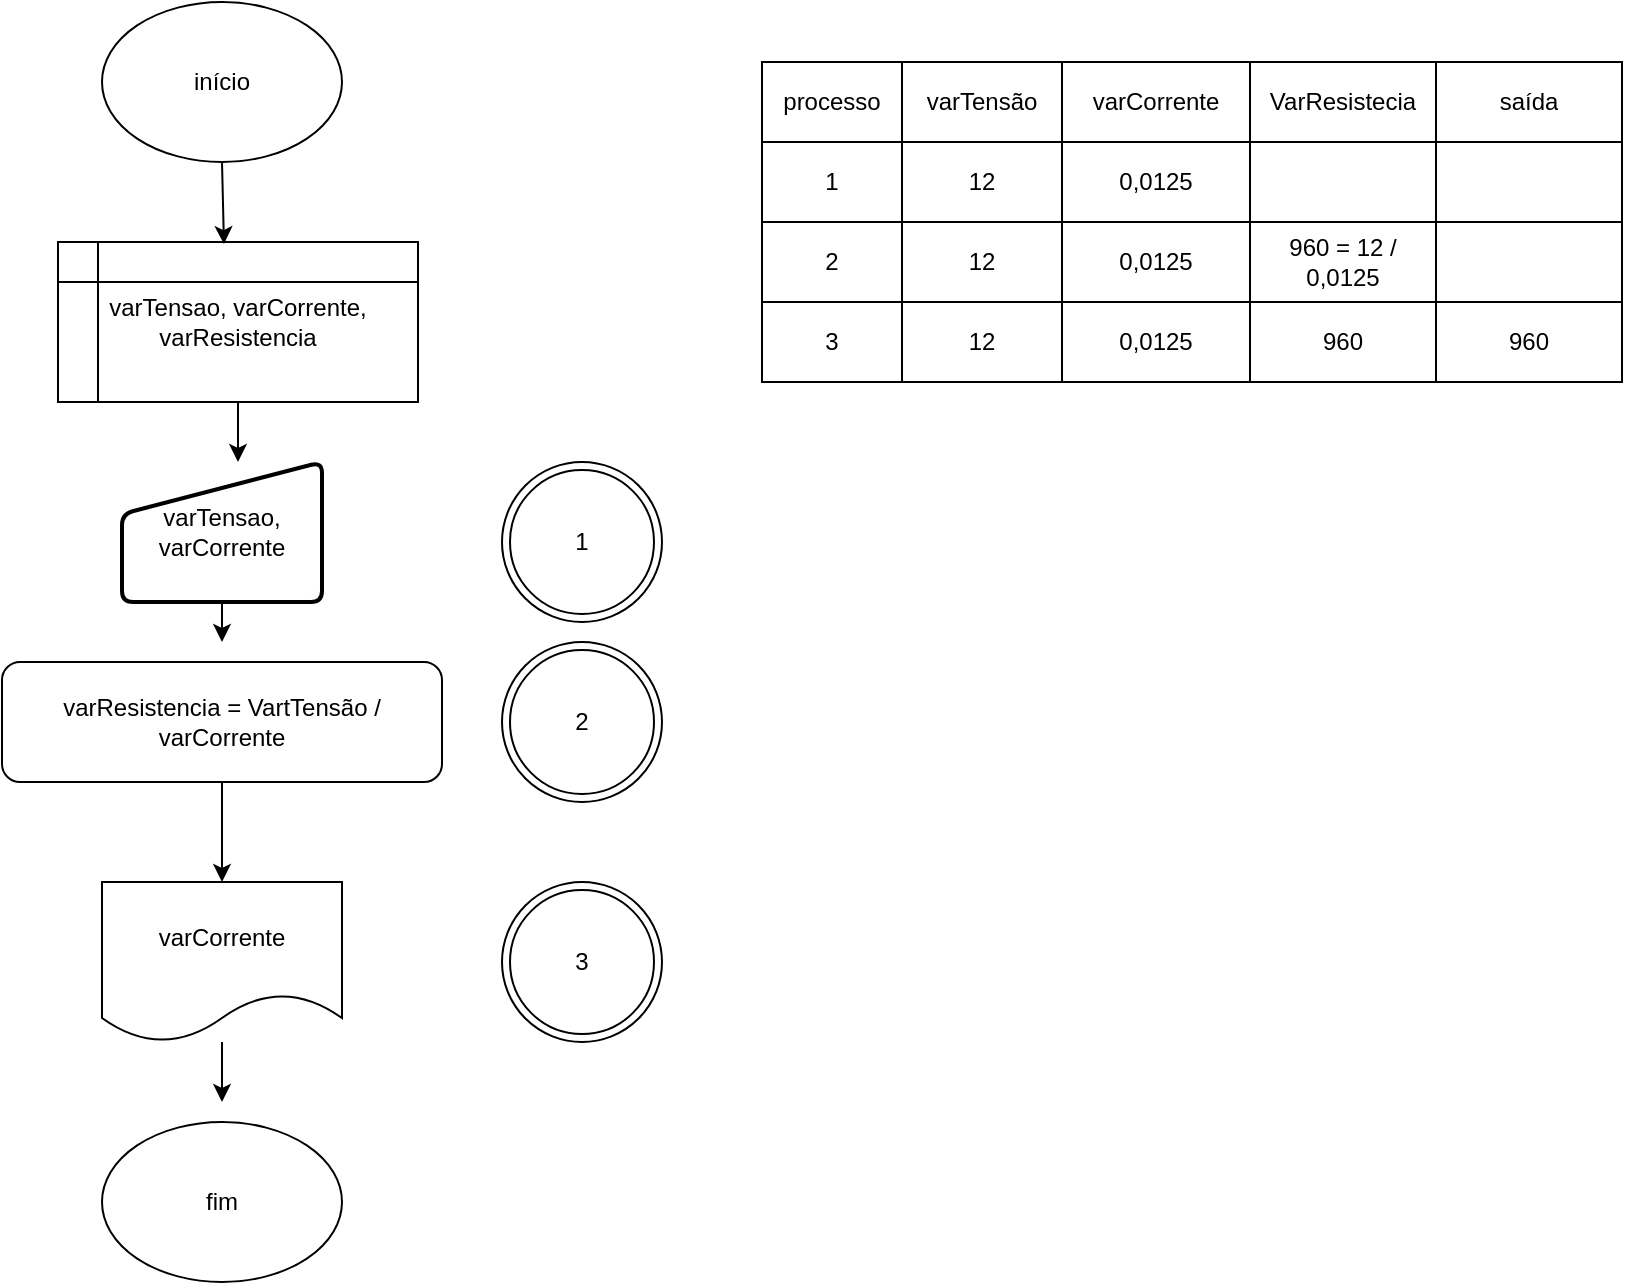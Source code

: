 <mxfile version="13.6.5" type="device"><diagram id="gxogL8vMBjaqENjynfDN" name="Page-1"><mxGraphModel dx="1422" dy="713" grid="1" gridSize="10" guides="1" tooltips="1" connect="1" arrows="1" fold="1" page="1" pageScale="1" pageWidth="827" pageHeight="1169" math="0" shadow="0"><root><mxCell id="0"/><mxCell id="1" parent="0"/><mxCell id="k--gOKLcQ25EjsKcfGi_-1" value="início" style="ellipse;whiteSpace=wrap;html=1;" parent="1" vertex="1"><mxGeometry x="60" y="30" width="120" height="80" as="geometry"/></mxCell><mxCell id="k--gOKLcQ25EjsKcfGi_-2" value="varTensao, varCorrente, varResistencia" style="shape=internalStorage;whiteSpace=wrap;html=1;backgroundOutline=1;" parent="1" vertex="1"><mxGeometry x="38" y="150" width="180" height="80" as="geometry"/></mxCell><mxCell id="yxTeCWsNnzFlPVQSPuGS-5" style="edgeStyle=orthogonalEdgeStyle;rounded=0;orthogonalLoop=1;jettySize=auto;html=1;exitX=0.5;exitY=1;exitDx=0;exitDy=0;" edge="1" parent="1" source="k--gOKLcQ25EjsKcfGi_-16"><mxGeometry relative="1" as="geometry"><mxPoint x="120" y="350" as="targetPoint"/></mxGeometry></mxCell><mxCell id="k--gOKLcQ25EjsKcfGi_-16" value="varTensao, varCorrente" style="html=1;strokeWidth=2;shape=manualInput;whiteSpace=wrap;rounded=1;size=26;arcSize=11;" parent="1" vertex="1"><mxGeometry x="70" y="260" width="100" height="70" as="geometry"/></mxCell><mxCell id="k--gOKLcQ25EjsKcfGi_-18" value="varResistencia = VartTensão / varCorrente" style="rounded=1;whiteSpace=wrap;html=1;" parent="1" vertex="1"><mxGeometry x="10" y="360" width="220" height="60" as="geometry"/></mxCell><mxCell id="k--gOKLcQ25EjsKcfGi_-19" value="varCorrente" style="shape=document;whiteSpace=wrap;html=1;boundedLbl=1;" parent="1" vertex="1"><mxGeometry x="60" y="470" width="120" height="80" as="geometry"/></mxCell><mxCell id="k--gOKLcQ25EjsKcfGi_-20" value="fim" style="ellipse;whiteSpace=wrap;html=1;" parent="1" vertex="1"><mxGeometry x="60" y="590" width="120" height="80" as="geometry"/></mxCell><mxCell id="k--gOKLcQ25EjsKcfGi_-21" value="" style="endArrow=classic;html=1;exitX=0.5;exitY=1;exitDx=0;exitDy=0;entryX=0.461;entryY=0.013;entryDx=0;entryDy=0;entryPerimeter=0;" parent="1" source="k--gOKLcQ25EjsKcfGi_-1" target="k--gOKLcQ25EjsKcfGi_-2" edge="1"><mxGeometry width="50" height="50" relative="1" as="geometry"><mxPoint x="360" y="360" as="sourcePoint"/><mxPoint x="410" y="310" as="targetPoint"/></mxGeometry></mxCell><mxCell id="k--gOKLcQ25EjsKcfGi_-25" value="" style="endArrow=classic;html=1;exitX=0.5;exitY=1;exitDx=0;exitDy=0;" parent="1" source="k--gOKLcQ25EjsKcfGi_-2" edge="1"><mxGeometry width="50" height="50" relative="1" as="geometry"><mxPoint x="360" y="360" as="sourcePoint"/><mxPoint x="128" y="260" as="targetPoint"/></mxGeometry></mxCell><mxCell id="k--gOKLcQ25EjsKcfGi_-27" value="" style="endArrow=classic;html=1;exitX=0.5;exitY=1;exitDx=0;exitDy=0;entryX=0.5;entryY=0;entryDx=0;entryDy=0;" parent="1" source="k--gOKLcQ25EjsKcfGi_-18" target="k--gOKLcQ25EjsKcfGi_-19" edge="1"><mxGeometry width="50" height="50" relative="1" as="geometry"><mxPoint x="360" y="360" as="sourcePoint"/><mxPoint x="410" y="310" as="targetPoint"/></mxGeometry></mxCell><mxCell id="k--gOKLcQ25EjsKcfGi_-28" value="" style="endArrow=classic;html=1;" parent="1" source="k--gOKLcQ25EjsKcfGi_-19" edge="1"><mxGeometry width="50" height="50" relative="1" as="geometry"><mxPoint x="120" y="560" as="sourcePoint"/><mxPoint x="120" y="580" as="targetPoint"/></mxGeometry></mxCell><mxCell id="k--gOKLcQ25EjsKcfGi_-3" value="" style="shape=table;html=1;whiteSpace=wrap;startSize=0;container=1;collapsible=0;childLayout=tableLayout;" parent="1" vertex="1"><mxGeometry x="390" y="60" width="430" height="160" as="geometry"/></mxCell><mxCell id="k--gOKLcQ25EjsKcfGi_-46" style="shape=partialRectangle;html=1;whiteSpace=wrap;collapsible=0;dropTarget=0;pointerEvents=0;fillColor=none;top=0;left=0;bottom=0;right=0;points=[[0,0.5],[1,0.5]];portConstraint=eastwest;" parent="k--gOKLcQ25EjsKcfGi_-3" vertex="1"><mxGeometry width="430" height="40" as="geometry"/></mxCell><mxCell id="k--gOKLcQ25EjsKcfGi_-47" value="processo" style="shape=partialRectangle;html=1;whiteSpace=wrap;connectable=0;fillColor=none;top=0;left=0;bottom=0;right=0;overflow=hidden;" parent="k--gOKLcQ25EjsKcfGi_-46" vertex="1"><mxGeometry width="70" height="40" as="geometry"/></mxCell><mxCell id="k--gOKLcQ25EjsKcfGi_-48" value="varTensão" style="shape=partialRectangle;html=1;whiteSpace=wrap;connectable=0;fillColor=none;top=0;left=0;bottom=0;right=0;overflow=hidden;" parent="k--gOKLcQ25EjsKcfGi_-46" vertex="1"><mxGeometry x="70" width="80" height="40" as="geometry"/></mxCell><mxCell id="k--gOKLcQ25EjsKcfGi_-49" value="varCorrente" style="shape=partialRectangle;html=1;whiteSpace=wrap;connectable=0;fillColor=none;top=0;left=0;bottom=0;right=0;overflow=hidden;" parent="k--gOKLcQ25EjsKcfGi_-46" vertex="1"><mxGeometry x="150" width="94" height="40" as="geometry"/></mxCell><mxCell id="k--gOKLcQ25EjsKcfGi_-51" value="VarResistecia" style="shape=partialRectangle;html=1;whiteSpace=wrap;connectable=0;fillColor=none;top=0;left=0;bottom=0;right=0;overflow=hidden;" parent="k--gOKLcQ25EjsKcfGi_-46" vertex="1"><mxGeometry x="244" width="93" height="40" as="geometry"/></mxCell><mxCell id="yxTeCWsNnzFlPVQSPuGS-1" value="saída" style="shape=partialRectangle;html=1;whiteSpace=wrap;connectable=0;fillColor=none;top=0;left=0;bottom=0;right=0;overflow=hidden;" vertex="1" parent="k--gOKLcQ25EjsKcfGi_-46"><mxGeometry x="337" width="93" height="40" as="geometry"/></mxCell><mxCell id="k--gOKLcQ25EjsKcfGi_-41" style="shape=partialRectangle;html=1;whiteSpace=wrap;collapsible=0;dropTarget=0;pointerEvents=0;fillColor=none;top=0;left=0;bottom=0;right=0;points=[[0,0.5],[1,0.5]];portConstraint=eastwest;" parent="k--gOKLcQ25EjsKcfGi_-3" vertex="1"><mxGeometry y="40" width="430" height="40" as="geometry"/></mxCell><mxCell id="k--gOKLcQ25EjsKcfGi_-42" value="1" style="shape=partialRectangle;html=1;whiteSpace=wrap;connectable=0;fillColor=none;top=0;left=0;bottom=0;right=0;overflow=hidden;" parent="k--gOKLcQ25EjsKcfGi_-41" vertex="1"><mxGeometry width="70" height="40" as="geometry"/></mxCell><mxCell id="k--gOKLcQ25EjsKcfGi_-43" value="12" style="shape=partialRectangle;html=1;whiteSpace=wrap;connectable=0;fillColor=none;top=0;left=0;bottom=0;right=0;overflow=hidden;" parent="k--gOKLcQ25EjsKcfGi_-41" vertex="1"><mxGeometry x="70" width="80" height="40" as="geometry"/></mxCell><mxCell id="k--gOKLcQ25EjsKcfGi_-44" value="0,0125" style="shape=partialRectangle;html=1;whiteSpace=wrap;connectable=0;fillColor=none;top=0;left=0;bottom=0;right=0;overflow=hidden;" parent="k--gOKLcQ25EjsKcfGi_-41" vertex="1"><mxGeometry x="150" width="94" height="40" as="geometry"/></mxCell><mxCell id="k--gOKLcQ25EjsKcfGi_-52" style="shape=partialRectangle;html=1;whiteSpace=wrap;connectable=0;fillColor=none;top=0;left=0;bottom=0;right=0;overflow=hidden;" parent="k--gOKLcQ25EjsKcfGi_-41" vertex="1"><mxGeometry x="244" width="93" height="40" as="geometry"/></mxCell><mxCell id="yxTeCWsNnzFlPVQSPuGS-2" style="shape=partialRectangle;html=1;whiteSpace=wrap;connectable=0;fillColor=none;top=0;left=0;bottom=0;right=0;overflow=hidden;" vertex="1" parent="k--gOKLcQ25EjsKcfGi_-41"><mxGeometry x="337" width="93" height="40" as="geometry"/></mxCell><mxCell id="k--gOKLcQ25EjsKcfGi_-4" value="" style="shape=partialRectangle;html=1;whiteSpace=wrap;collapsible=0;dropTarget=0;pointerEvents=0;fillColor=none;top=0;left=0;bottom=0;right=0;points=[[0,0.5],[1,0.5]];portConstraint=eastwest;" parent="k--gOKLcQ25EjsKcfGi_-3" vertex="1"><mxGeometry y="80" width="430" height="40" as="geometry"/></mxCell><mxCell id="k--gOKLcQ25EjsKcfGi_-38" value="2" style="shape=partialRectangle;html=1;whiteSpace=wrap;connectable=0;fillColor=none;top=0;left=0;bottom=0;right=0;overflow=hidden;" parent="k--gOKLcQ25EjsKcfGi_-4" vertex="1"><mxGeometry width="70" height="40" as="geometry"/></mxCell><mxCell id="k--gOKLcQ25EjsKcfGi_-35" value="12" style="shape=partialRectangle;html=1;whiteSpace=wrap;connectable=0;fillColor=none;top=0;left=0;bottom=0;right=0;overflow=hidden;" parent="k--gOKLcQ25EjsKcfGi_-4" vertex="1"><mxGeometry x="70" width="80" height="40" as="geometry"/></mxCell><mxCell id="k--gOKLcQ25EjsKcfGi_-5" value="0,0125" style="shape=partialRectangle;html=1;whiteSpace=wrap;connectable=0;fillColor=none;top=0;left=0;bottom=0;right=0;overflow=hidden;" parent="k--gOKLcQ25EjsKcfGi_-4" vertex="1"><mxGeometry x="150" width="94" height="40" as="geometry"/></mxCell><mxCell id="k--gOKLcQ25EjsKcfGi_-53" value="960 = 12 / 0,0125" style="shape=partialRectangle;html=1;whiteSpace=wrap;connectable=0;fillColor=none;top=0;left=0;bottom=0;right=0;overflow=hidden;" parent="k--gOKLcQ25EjsKcfGi_-4" vertex="1"><mxGeometry x="244" width="93" height="40" as="geometry"/></mxCell><mxCell id="yxTeCWsNnzFlPVQSPuGS-3" style="shape=partialRectangle;html=1;whiteSpace=wrap;connectable=0;fillColor=none;top=0;left=0;bottom=0;right=0;overflow=hidden;" vertex="1" parent="k--gOKLcQ25EjsKcfGi_-4"><mxGeometry x="337" width="93" height="40" as="geometry"/></mxCell><mxCell id="k--gOKLcQ25EjsKcfGi_-8" value="" style="shape=partialRectangle;html=1;whiteSpace=wrap;collapsible=0;dropTarget=0;pointerEvents=0;fillColor=none;top=0;left=0;bottom=0;right=0;points=[[0,0.5],[1,0.5]];portConstraint=eastwest;" parent="k--gOKLcQ25EjsKcfGi_-3" vertex="1"><mxGeometry y="120" width="430" height="40" as="geometry"/></mxCell><mxCell id="k--gOKLcQ25EjsKcfGi_-39" value="3" style="shape=partialRectangle;html=1;whiteSpace=wrap;connectable=0;fillColor=none;top=0;left=0;bottom=0;right=0;overflow=hidden;" parent="k--gOKLcQ25EjsKcfGi_-8" vertex="1"><mxGeometry width="70" height="40" as="geometry"/></mxCell><mxCell id="k--gOKLcQ25EjsKcfGi_-36" value="12" style="shape=partialRectangle;html=1;whiteSpace=wrap;connectable=0;fillColor=none;top=0;left=0;bottom=0;right=0;overflow=hidden;" parent="k--gOKLcQ25EjsKcfGi_-8" vertex="1"><mxGeometry x="70" width="80" height="40" as="geometry"/></mxCell><mxCell id="k--gOKLcQ25EjsKcfGi_-9" value="0,0125" style="shape=partialRectangle;html=1;whiteSpace=wrap;connectable=0;fillColor=none;top=0;left=0;bottom=0;right=0;overflow=hidden;" parent="k--gOKLcQ25EjsKcfGi_-8" vertex="1"><mxGeometry x="150" width="94" height="40" as="geometry"/></mxCell><mxCell id="k--gOKLcQ25EjsKcfGi_-54" value="960" style="shape=partialRectangle;html=1;whiteSpace=wrap;connectable=0;fillColor=none;top=0;left=0;bottom=0;right=0;overflow=hidden;" parent="k--gOKLcQ25EjsKcfGi_-8" vertex="1"><mxGeometry x="244" width="93" height="40" as="geometry"/></mxCell><mxCell id="yxTeCWsNnzFlPVQSPuGS-4" value="960" style="shape=partialRectangle;html=1;whiteSpace=wrap;connectable=0;fillColor=none;top=0;left=0;bottom=0;right=0;overflow=hidden;" vertex="1" parent="k--gOKLcQ25EjsKcfGi_-8"><mxGeometry x="337" width="93" height="40" as="geometry"/></mxCell><mxCell id="k--gOKLcQ25EjsKcfGi_-56" value="1" style="ellipse;shape=doubleEllipse;whiteSpace=wrap;html=1;aspect=fixed;" parent="1" vertex="1"><mxGeometry x="260" y="260" width="80" height="80" as="geometry"/></mxCell><mxCell id="k--gOKLcQ25EjsKcfGi_-57" value="2" style="ellipse;shape=doubleEllipse;whiteSpace=wrap;html=1;aspect=fixed;" parent="1" vertex="1"><mxGeometry x="260" y="350" width="80" height="80" as="geometry"/></mxCell><mxCell id="k--gOKLcQ25EjsKcfGi_-58" value="3" style="ellipse;shape=doubleEllipse;whiteSpace=wrap;html=1;aspect=fixed;" parent="1" vertex="1"><mxGeometry x="260" y="470" width="80" height="80" as="geometry"/></mxCell></root></mxGraphModel></diagram></mxfile>